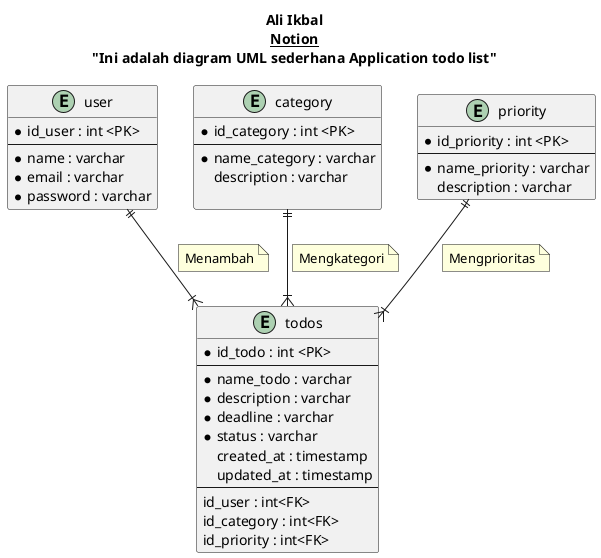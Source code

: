 @startuml
title 
**Ali Ikbal**
__Notion__
"Ini adalah diagram UML sederhana Application todo list"
end title
entity user{
    *id_user : int <PK>
    --
    *name : varchar
    *email : varchar
    *password : varchar
}

entity todos{
    *id_todo : int <PK>
    --
    *name_todo : varchar
    *description : varchar
    *deadline : varchar
    *status : varchar
    created_at : timestamp
    updated_at : timestamp
    --
    id_user : int<FK>
    id_category : int<FK>
    id_priority : int<FK>
}
entity category{
    *id_category : int <PK>
    --
    *name_category : varchar
    description : varchar
    
}

entity priority{
    *id_priority : int <PK>
    --
    *name_priority : varchar
    description : varchar
}


user||--|{todos
note on link
Menambah
end note
category||--|{todos
note on link
Mengkategori
end note
priority||--|{todos
note on link
Mengprioritas
end note

@enduml